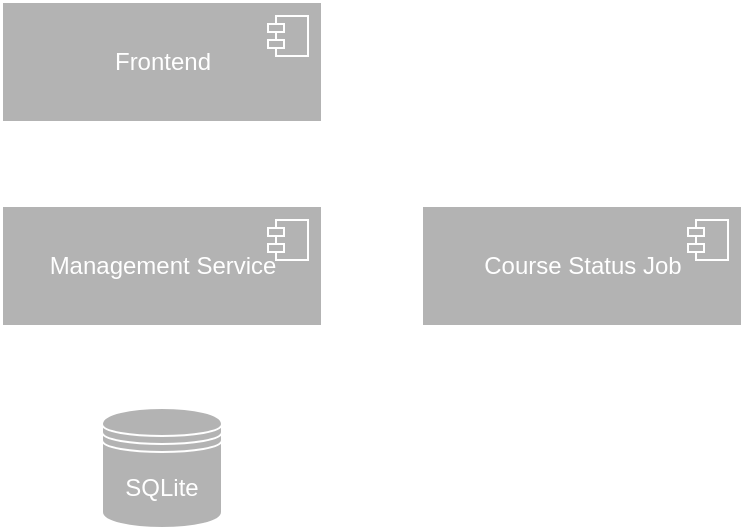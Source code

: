 <mxfile>
    <diagram id="0eLF4IuLnh2ibp1vGR9E" name="Page-1">
        <mxGraphModel dx="569" dy="611" grid="1" gridSize="10" guides="1" tooltips="1" connect="1" arrows="1" fold="1" page="1" pageScale="1" pageWidth="827" pageHeight="1169" math="0" shadow="0">
            <root>
                <mxCell id="0"/>
                <mxCell id="1" parent="0"/>
                <mxCell id="9" style="edgeStyle=none;html=1;exitX=0.5;exitY=1;exitDx=0;exitDy=0;entryX=0.5;entryY=0;entryDx=0;entryDy=0;fontColor=#FFFFFF;strokeColor=#FFFFFF;" edge="1" parent="1" source="3" target="5">
                    <mxGeometry relative="1" as="geometry"/>
                </mxCell>
                <mxCell id="12" style="edgeStyle=none;html=1;exitX=1;exitY=0.5;exitDx=0;exitDy=0;entryX=0;entryY=0.5;entryDx=0;entryDy=0;strokeColor=#FFFFFF;fontColor=#FFFFFF;" edge="1" parent="1" source="3" target="10">
                    <mxGeometry relative="1" as="geometry"/>
                </mxCell>
                <mxCell id="3" value="Management Service" style="html=1;dropTarget=0;fillColor=#B3B3B3;fontColor=#FFFFFF;strokeColor=#FFFFFF;" vertex="1" parent="1">
                    <mxGeometry x="190" y="220" width="160" height="60" as="geometry"/>
                </mxCell>
                <mxCell id="4" value="" style="shape=module;jettyWidth=8;jettyHeight=4;fillColor=#B3B3B3;strokeColor=#FFFFFF;" vertex="1" parent="3">
                    <mxGeometry x="1" width="20" height="20" relative="1" as="geometry">
                        <mxPoint x="-27" y="7" as="offset"/>
                    </mxGeometry>
                </mxCell>
                <mxCell id="5" value="SQLite" style="shape=datastore;whiteSpace=wrap;html=1;strokeColor=#FFFFFF;fontColor=#FFFFFF;fillColor=#B3B3B3;" vertex="1" parent="1">
                    <mxGeometry x="240" y="321" width="60" height="60" as="geometry"/>
                </mxCell>
                <mxCell id="8" style="edgeStyle=none;html=1;exitX=0.5;exitY=1;exitDx=0;exitDy=0;entryX=0.5;entryY=0;entryDx=0;entryDy=0;fontColor=#FFFFFF;strokeColor=#FFFFFF;" edge="1" parent="1" source="6" target="3">
                    <mxGeometry relative="1" as="geometry"/>
                </mxCell>
                <mxCell id="6" value="Frontend" style="html=1;dropTarget=0;fillColor=#B3B3B3;fontColor=#FFFFFF;strokeColor=#FFFFFF;" vertex="1" parent="1">
                    <mxGeometry x="190" y="118" width="160" height="60" as="geometry"/>
                </mxCell>
                <mxCell id="7" value="" style="shape=module;jettyWidth=8;jettyHeight=4;fillColor=#B3B3B3;strokeColor=#FFFFFF;" vertex="1" parent="6">
                    <mxGeometry x="1" width="20" height="20" relative="1" as="geometry">
                        <mxPoint x="-27" y="7" as="offset"/>
                    </mxGeometry>
                </mxCell>
                <mxCell id="10" value="Course Status Job" style="html=1;dropTarget=0;fillColor=#B3B3B3;fontColor=#FFFFFF;strokeColor=#FFFFFF;" vertex="1" parent="1">
                    <mxGeometry x="400" y="220" width="160" height="60" as="geometry"/>
                </mxCell>
                <mxCell id="11" value="" style="shape=module;jettyWidth=8;jettyHeight=4;fillColor=#B3B3B3;strokeColor=#FFFFFF;" vertex="1" parent="10">
                    <mxGeometry x="1" width="20" height="20" relative="1" as="geometry">
                        <mxPoint x="-27" y="7" as="offset"/>
                    </mxGeometry>
                </mxCell>
            </root>
        </mxGraphModel>
    </diagram>
</mxfile>